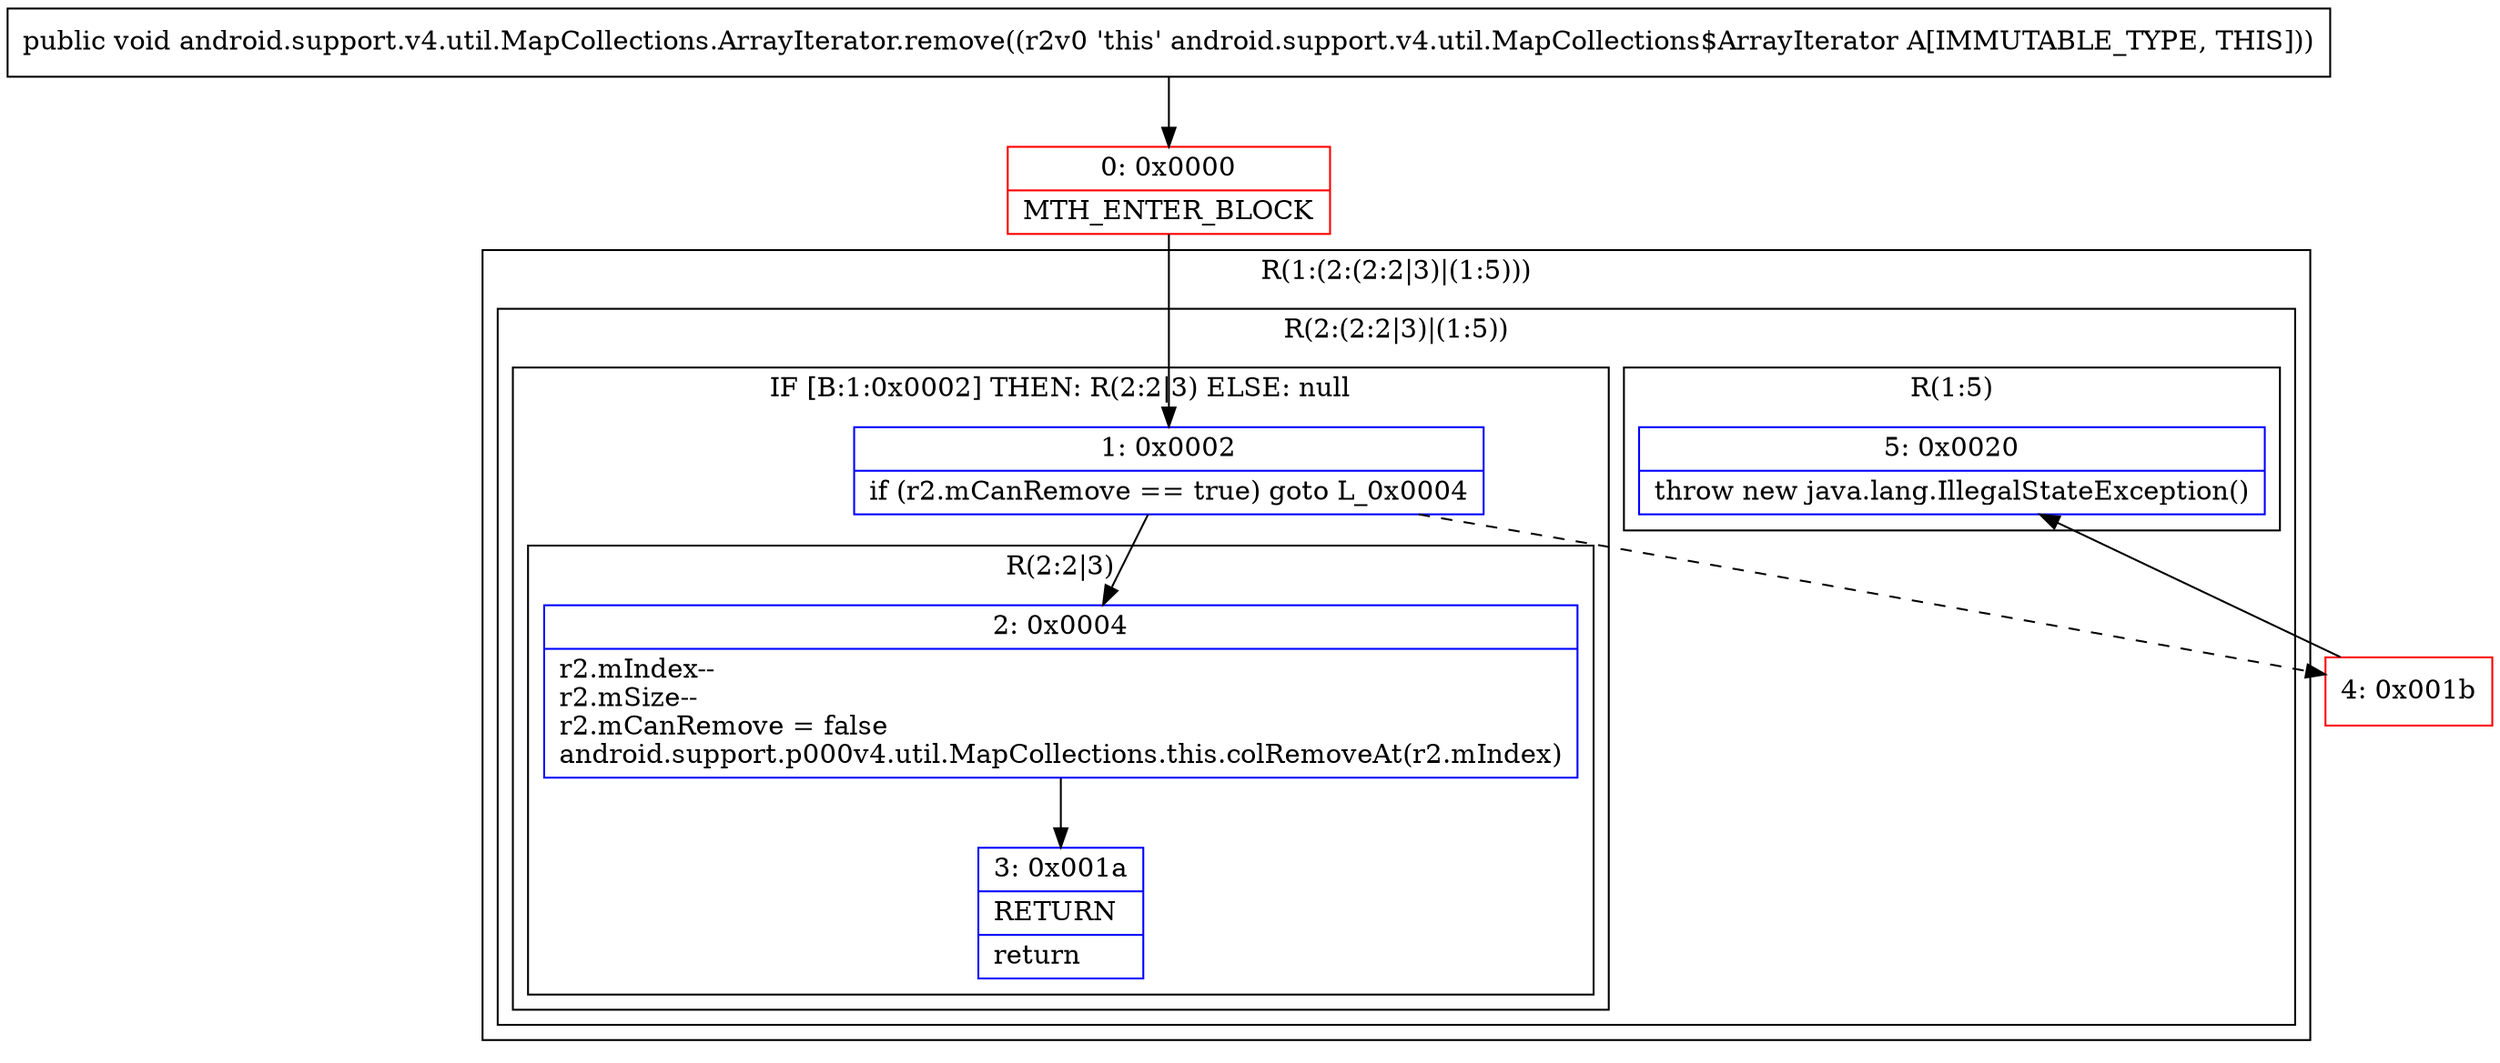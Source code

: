 digraph "CFG forandroid.support.v4.util.MapCollections.ArrayIterator.remove()V" {
subgraph cluster_Region_1325889255 {
label = "R(1:(2:(2:2|3)|(1:5)))";
node [shape=record,color=blue];
subgraph cluster_Region_1471698891 {
label = "R(2:(2:2|3)|(1:5))";
node [shape=record,color=blue];
subgraph cluster_IfRegion_1664675434 {
label = "IF [B:1:0x0002] THEN: R(2:2|3) ELSE: null";
node [shape=record,color=blue];
Node_1 [shape=record,label="{1\:\ 0x0002|if (r2.mCanRemove == true) goto L_0x0004\l}"];
subgraph cluster_Region_382462428 {
label = "R(2:2|3)";
node [shape=record,color=blue];
Node_2 [shape=record,label="{2\:\ 0x0004|r2.mIndex\-\-\lr2.mSize\-\-\lr2.mCanRemove = false\landroid.support.p000v4.util.MapCollections.this.colRemoveAt(r2.mIndex)\l}"];
Node_3 [shape=record,label="{3\:\ 0x001a|RETURN\l|return\l}"];
}
}
subgraph cluster_Region_1645155756 {
label = "R(1:5)";
node [shape=record,color=blue];
Node_5 [shape=record,label="{5\:\ 0x0020|throw new java.lang.IllegalStateException()\l}"];
}
}
}
Node_0 [shape=record,color=red,label="{0\:\ 0x0000|MTH_ENTER_BLOCK\l}"];
Node_4 [shape=record,color=red,label="{4\:\ 0x001b}"];
MethodNode[shape=record,label="{public void android.support.v4.util.MapCollections.ArrayIterator.remove((r2v0 'this' android.support.v4.util.MapCollections$ArrayIterator A[IMMUTABLE_TYPE, THIS])) }"];
MethodNode -> Node_0;
Node_1 -> Node_2;
Node_1 -> Node_4[style=dashed];
Node_2 -> Node_3;
Node_0 -> Node_1;
Node_4 -> Node_5;
}

